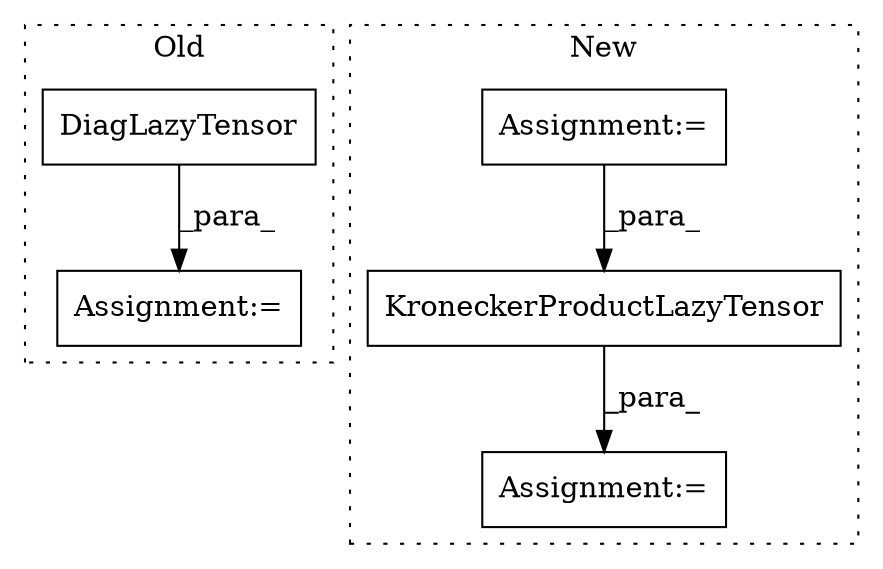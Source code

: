 digraph G {
subgraph cluster0 {
1 [label="DiagLazyTensor" a="32" s="6388,6422" l="15,1" shape="box"];
3 [label="Assignment:=" a="7" s="6351" l="1" shape="box"];
label = "Old";
style="dotted";
}
subgraph cluster1 {
2 [label="KroneckerProductLazyTensor" a="32" s="2544,2701" l="38,-5" shape="box"];
4 [label="Assignment:=" a="7" s="2660" l="33" shape="box"];
5 [label="Assignment:=" a="7" s="2543" l="1" shape="box"];
label = "New";
style="dotted";
}
1 -> 3 [label="_para_"];
2 -> 5 [label="_para_"];
4 -> 2 [label="_para_"];
}